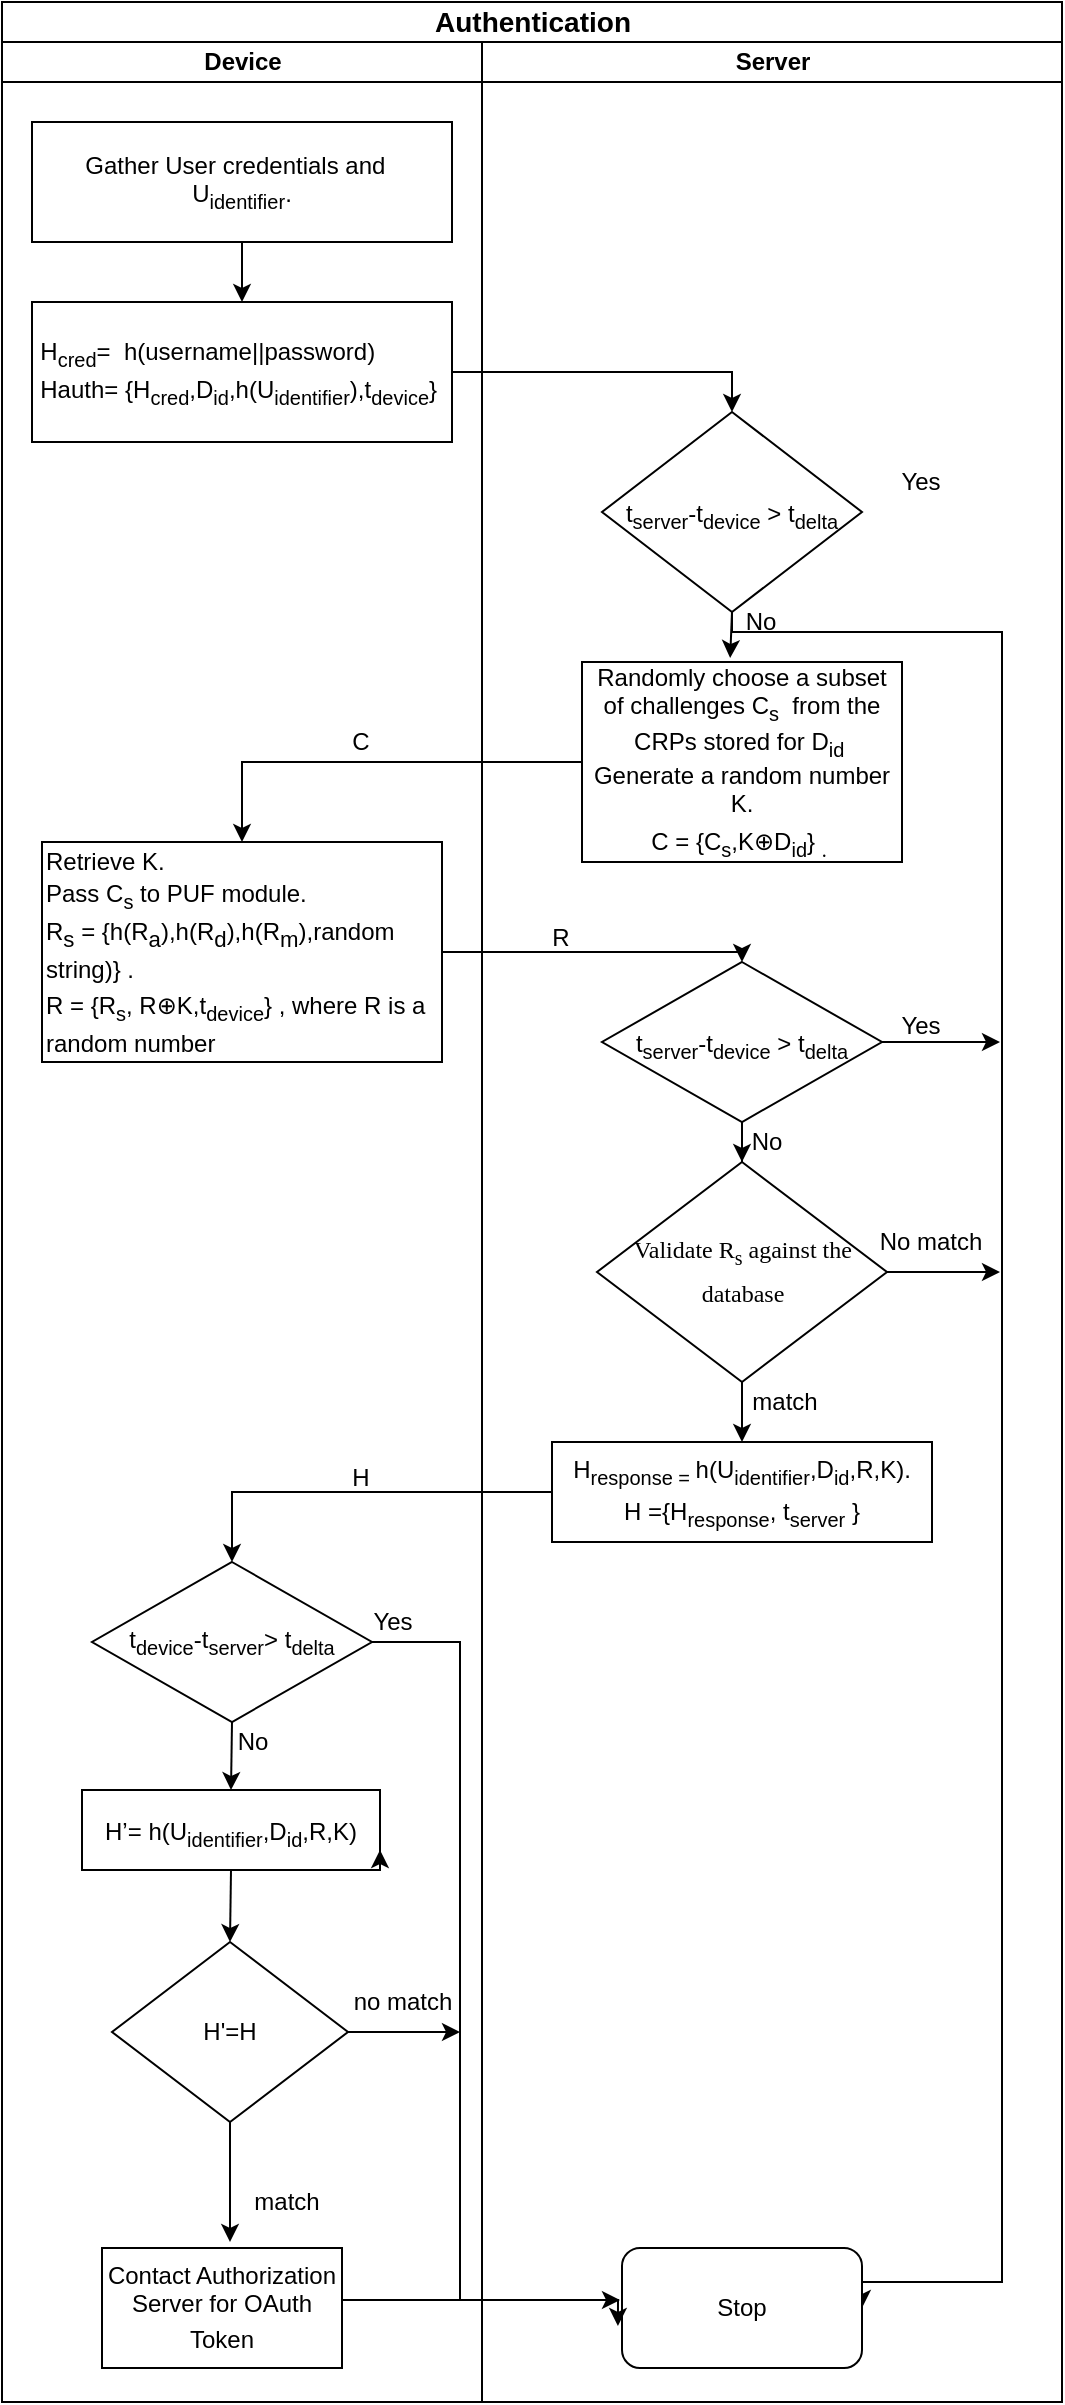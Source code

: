 <mxfile version="14.3.0" type="github">
  <diagram name="Page-1" id="74e2e168-ea6b-b213-b513-2b3c1d86103e">
    <mxGraphModel dx="1186" dy="747" grid="1" gridSize="10" guides="1" tooltips="1" connect="1" arrows="1" fold="1" page="1" pageScale="1" pageWidth="1100" pageHeight="850" background="#ffffff" math="0" shadow="0">
      <root>
        <mxCell id="0" />
        <mxCell id="1" parent="0" />
        <mxCell id="77e6c97f196da883-1" value="&lt;font face=&quot;Helvetica&quot; style=&quot;font-size: 14px&quot;&gt;Authentication&lt;/font&gt;" style="swimlane;html=1;childLayout=stackLayout;startSize=20;rounded=0;shadow=0;labelBackgroundColor=none;strokeWidth=1;fontFamily=Verdana;fontSize=8;align=center;" parent="1" vertex="1">
          <mxGeometry x="401" y="40" width="530" height="1200" as="geometry" />
        </mxCell>
        <mxCell id="77e6c97f196da883-26" style="edgeStyle=orthogonalEdgeStyle;rounded=1;html=1;labelBackgroundColor=none;startArrow=none;startFill=0;startSize=5;endArrow=classicThin;endFill=1;endSize=5;jettySize=auto;orthogonalLoop=1;strokeWidth=1;fontFamily=Verdana;fontSize=8" parent="77e6c97f196da883-1" target="77e6c97f196da883-11" edge="1">
          <mxGeometry relative="1" as="geometry">
            <mxPoint x="120" y="115" as="sourcePoint" />
          </mxGeometry>
        </mxCell>
        <mxCell id="77e6c97f196da883-27" style="edgeStyle=orthogonalEdgeStyle;rounded=1;html=1;labelBackgroundColor=none;startArrow=none;startFill=0;startSize=5;endArrow=classicThin;endFill=1;endSize=5;jettySize=auto;orthogonalLoop=1;strokeWidth=1;fontFamily=Verdana;fontSize=8" parent="77e6c97f196da883-1" source="77e6c97f196da883-11" edge="1">
          <mxGeometry relative="1" as="geometry">
            <Array as="points">
              <mxPoint x="240" y="155" />
              <mxPoint x="70" y="155" />
            </Array>
            <mxPoint x="70" y="175" as="targetPoint" />
          </mxGeometry>
        </mxCell>
        <mxCell id="77e6c97f196da883-33" style="edgeStyle=orthogonalEdgeStyle;rounded=1;html=1;labelBackgroundColor=none;startArrow=none;startFill=0;startSize=5;endArrow=classicThin;endFill=1;endSize=5;jettySize=auto;orthogonalLoop=1;strokeWidth=1;fontFamily=Verdana;fontSize=8" parent="77e6c97f196da883-1" target="77e6c97f196da883-15" edge="1">
          <mxGeometry relative="1" as="geometry">
            <mxPoint x="335" y="20" as="sourcePoint" />
          </mxGeometry>
        </mxCell>
        <mxCell id="77e6c97f196da883-39" style="edgeStyle=orthogonalEdgeStyle;rounded=1;html=1;labelBackgroundColor=none;startArrow=none;startFill=0;startSize=5;endArrow=classicThin;endFill=1;endSize=5;jettySize=auto;orthogonalLoop=1;strokeWidth=1;fontFamily=Verdana;fontSize=8" parent="77e6c97f196da883-1" target="77e6c97f196da883-23" edge="1">
          <mxGeometry relative="1" as="geometry">
            <mxPoint x="365" y="20" as="sourcePoint" />
          </mxGeometry>
        </mxCell>
        <mxCell id="77e6c97f196da883-40" style="edgeStyle=orthogonalEdgeStyle;rounded=1;html=1;labelBackgroundColor=none;startArrow=none;startFill=0;startSize=5;endArrow=classicThin;endFill=1;endSize=5;jettySize=auto;orthogonalLoop=1;strokeWidth=1;fontFamily=Verdana;fontSize=8" parent="77e6c97f196da883-1" target="77e6c97f196da883-24" edge="1">
          <mxGeometry relative="1" as="geometry">
            <mxPoint x="395" y="20" as="sourcePoint" />
          </mxGeometry>
        </mxCell>
        <mxCell id="107ba76e4e335f99-1" style="edgeStyle=orthogonalEdgeStyle;rounded=1;html=1;labelBackgroundColor=none;startArrow=none;startFill=0;startSize=5;endArrow=classicThin;endFill=1;endSize=5;jettySize=auto;orthogonalLoop=1;strokeWidth=1;fontFamily=Verdana;fontSize=8" parent="77e6c97f196da883-1" target="77e6c97f196da883-18" edge="1">
          <mxGeometry relative="1" as="geometry">
            <mxPoint x="365" y="20" as="sourcePoint" />
          </mxGeometry>
        </mxCell>
        <mxCell id="107ba76e4e335f99-2" style="edgeStyle=orthogonalEdgeStyle;rounded=1;html=1;labelBackgroundColor=none;startArrow=none;startFill=0;startSize=5;endArrow=classicThin;endFill=1;endSize=5;jettySize=auto;orthogonalLoop=1;strokeWidth=1;fontFamily=Verdana;fontSize=8" parent="77e6c97f196da883-1" source="77e6c97f196da883-22" edge="1">
          <mxGeometry relative="1" as="geometry">
            <Array as="points">
              <mxPoint x="660" y="610" />
              <mxPoint x="660" y="550" />
              <mxPoint x="400" y="550" />
            </Array>
            <mxPoint x="350" y="385" as="targetPoint" />
          </mxGeometry>
        </mxCell>
        <mxCell id="107ba76e4e335f99-3" style="edgeStyle=orthogonalEdgeStyle;rounded=1;html=1;labelBackgroundColor=none;startArrow=none;startFill=0;startSize=5;endArrow=classicThin;endFill=1;endSize=5;jettySize=auto;orthogonalLoop=1;strokeColor=#000000;strokeWidth=1;fontFamily=Verdana;fontSize=8;fontColor=#000000;" parent="77e6c97f196da883-1" source="77e6c97f196da883-22" edge="1">
          <mxGeometry relative="1" as="geometry">
            <mxPoint x="365" y="750" as="targetPoint" />
          </mxGeometry>
        </mxCell>
        <mxCell id="107ba76e4e335f99-6" style="edgeStyle=orthogonalEdgeStyle;rounded=1;html=1;labelBackgroundColor=none;startArrow=none;startFill=0;startSize=5;endArrow=classicThin;endFill=1;endSize=5;jettySize=auto;orthogonalLoop=1;strokeWidth=1;fontFamily=Verdana;fontSize=8" parent="77e6c97f196da883-1" target="77e6c97f196da883-19" edge="1">
          <mxGeometry relative="1" as="geometry">
            <mxPoint x="335" y="20" as="sourcePoint" />
          </mxGeometry>
        </mxCell>
        <mxCell id="77e6c97f196da883-2" value="Device" style="swimlane;html=1;startSize=20;" parent="77e6c97f196da883-1" vertex="1">
          <mxGeometry y="20" width="240" height="1180" as="geometry" />
        </mxCell>
        <mxCell id="88_dYQukVziaNtQ58kp0-21" style="edgeStyle=orthogonalEdgeStyle;rounded=0;orthogonalLoop=1;jettySize=auto;html=1;entryX=0.5;entryY=0;entryDx=0;entryDy=0;" edge="1" parent="77e6c97f196da883-2" source="88_dYQukVziaNtQ58kp0-1" target="88_dYQukVziaNtQ58kp0-2">
          <mxGeometry relative="1" as="geometry" />
        </mxCell>
        <mxCell id="88_dYQukVziaNtQ58kp0-1" value="&lt;div&gt;&lt;span style=&quot;font-size: 9pt&quot;&gt;Gather User credentials and&amp;nbsp;&amp;nbsp; U&lt;/span&gt;&lt;sub&gt;identifier&lt;/sub&gt;&lt;span style=&quot;font-size: 9pt&quot;&gt;.&lt;/span&gt;&lt;/div&gt;&lt;span style=&quot;font-size: medium&quot;&gt;&lt;/span&gt;" style="rounded=0;whiteSpace=wrap;html=1;" vertex="1" parent="77e6c97f196da883-2">
          <mxGeometry x="15" y="40" width="210" height="60" as="geometry" />
        </mxCell>
        <mxCell id="88_dYQukVziaNtQ58kp0-2" value="&lt;p class=&quot;MsoNormal&quot; align=&quot;left&quot; style=&quot;margin: 6pt 0cm ; text-align: left ; text-indent: 0cm ; font-size: 10pt&quot;&gt;&lt;span style=&quot;font-size: 9pt&quot;&gt;H&lt;sub&gt;cred&lt;/sub&gt;=&amp;nbsp; h(username||password)&lt;br&gt;Hauth= {H&lt;sub&gt;cred&lt;/sub&gt;,D&lt;sub&gt;id&lt;/sub&gt;,h(U&lt;sub&gt;identifier&lt;/sub&gt;),t&lt;sub&gt;device&lt;/sub&gt;}&amp;nbsp;&lt;/span&gt;&lt;/p&gt;" style="rounded=0;whiteSpace=wrap;html=1;" vertex="1" parent="77e6c97f196da883-2">
          <mxGeometry x="15" y="130" width="210" height="70" as="geometry" />
        </mxCell>
        <mxCell id="88_dYQukVziaNtQ58kp0-5" value="&lt;p class=&quot;MsoNormal&quot; style=&quot;margin: 0cm ; text-indent: 0cm ; font-size: 10pt&quot;&gt;&lt;span style=&quot;font-size: 9pt&quot;&gt;Retrieve K.&lt;br&gt;Pass C&lt;sub&gt;s&lt;/sub&gt; to PUF module.&lt;/span&gt;&lt;/p&gt;&lt;p class=&quot;MsoNormal&quot; style=&quot;margin: 0cm ; text-indent: 0cm ; font-size: 10pt&quot;&gt;&lt;span style=&quot;font-size: 9pt ; text-indent: 0cm&quot;&gt;R&lt;/span&gt;&lt;sub style=&quot;text-indent: 0cm&quot;&gt;s&lt;/sub&gt;&lt;span style=&quot;font-size: 9pt ; text-indent: 0cm&quot;&gt; = {h(R&lt;/span&gt;&lt;sub style=&quot;text-indent: 0cm&quot;&gt;a&lt;/sub&gt;&lt;span style=&quot;font-size: 9pt ; text-indent: 0cm&quot;&gt;),h(R&lt;/span&gt;&lt;sub style=&quot;text-indent: 0cm&quot;&gt;d&lt;/sub&gt;&lt;span style=&quot;font-size: 9pt ; text-indent: 0cm&quot;&gt;),h(R&lt;/span&gt;&lt;sub style=&quot;text-indent: 0cm&quot;&gt;m&lt;/sub&gt;&lt;span style=&quot;font-size: 9pt ; text-indent: 0cm&quot;&gt;),random string)} .&lt;/span&gt;&lt;sub style=&quot;text-indent: 0cm&quot;&gt;&amp;nbsp; &amp;nbsp; &amp;nbsp;&amp;nbsp;&lt;/sub&gt;&lt;br&gt;&lt;/p&gt;&lt;p class=&quot;MsoNormal&quot; style=&quot;margin: 0cm ; text-indent: 0cm ; font-size: 10pt&quot;&gt;&lt;span style=&quot;font-size: 9pt&quot;&gt;R = {R&lt;sub&gt;s&lt;/sub&gt;, R&lt;/span&gt;&lt;span style=&quot;font-size: 9pt&quot;&gt;⊕&lt;/span&gt;&lt;span style=&quot;font-size: 9pt&quot;&gt;K,t&lt;sub&gt;device&lt;/sub&gt;} , where R is a random number&lt;/span&gt;&lt;/p&gt;" style="rounded=0;whiteSpace=wrap;html=1;align=left;" vertex="1" parent="77e6c97f196da883-2">
          <mxGeometry x="20" y="400" width="200" height="110" as="geometry" />
        </mxCell>
        <mxCell id="88_dYQukVziaNtQ58kp0-9" value="H&#39;=H" style="rhombus;whiteSpace=wrap;html=1;" vertex="1" parent="77e6c97f196da883-2">
          <mxGeometry x="55" y="950" width="118" height="90" as="geometry" />
        </mxCell>
        <mxCell id="88_dYQukVziaNtQ58kp0-12" value="&lt;span style=&quot;font-size: 9pt&quot;&gt;Contact Authorization Server for OAuth Token&lt;/span&gt;&lt;span style=&quot;font-size: medium&quot;&gt;&lt;/span&gt;" style="rounded=0;whiteSpace=wrap;html=1;" vertex="1" parent="77e6c97f196da883-2">
          <mxGeometry x="50" y="1103" width="120" height="60" as="geometry" />
        </mxCell>
        <mxCell id="88_dYQukVziaNtQ58kp0-51" style="edgeStyle=orthogonalEdgeStyle;rounded=0;orthogonalLoop=1;jettySize=auto;html=1;exitX=0.5;exitY=1;exitDx=0;exitDy=0;entryX=0.5;entryY=0;entryDx=0;entryDy=0;" edge="1" parent="77e6c97f196da883-2" source="88_dYQukVziaNtQ58kp0-18" target="88_dYQukVziaNtQ58kp0-9">
          <mxGeometry relative="1" as="geometry" />
        </mxCell>
        <mxCell id="88_dYQukVziaNtQ58kp0-18" value="&lt;span style=&quot;font-size: 9pt&quot;&gt;H’= h(U&lt;sub&gt;identifier&lt;/sub&gt;,D&lt;sub&gt;id&lt;/sub&gt;,R,K)&lt;/span&gt;&lt;span style=&quot;font-size: medium&quot;&gt;&lt;/span&gt;" style="rounded=0;whiteSpace=wrap;html=1;" vertex="1" parent="77e6c97f196da883-2">
          <mxGeometry x="40" y="874" width="149" height="40" as="geometry" />
        </mxCell>
        <mxCell id="88_dYQukVziaNtQ58kp0-47" style="edgeStyle=orthogonalEdgeStyle;rounded=0;orthogonalLoop=1;jettySize=auto;html=1;exitX=0.5;exitY=1;exitDx=0;exitDy=0;entryX=0.5;entryY=0;entryDx=0;entryDy=0;" edge="1" parent="77e6c97f196da883-2" source="88_dYQukVziaNtQ58kp0-19" target="88_dYQukVziaNtQ58kp0-18">
          <mxGeometry relative="1" as="geometry" />
        </mxCell>
        <mxCell id="88_dYQukVziaNtQ58kp0-19" value="t&lt;sub&gt;device&lt;/sub&gt;-t&lt;sub&gt;server&lt;/sub&gt;&amp;gt;&amp;nbsp;t&lt;sub&gt;delta&lt;/sub&gt;" style="rhombus;whiteSpace=wrap;html=1;" vertex="1" parent="77e6c97f196da883-2">
          <mxGeometry x="45" y="760" width="140" height="80" as="geometry" />
        </mxCell>
        <mxCell id="88_dYQukVziaNtQ58kp0-46" value="Yes" style="text;html=1;align=center;verticalAlign=middle;resizable=0;points=[];autosize=1;" vertex="1" parent="77e6c97f196da883-2">
          <mxGeometry x="175" y="780" width="40" height="20" as="geometry" />
        </mxCell>
        <mxCell id="88_dYQukVziaNtQ58kp0-48" value="No" style="text;html=1;align=center;verticalAlign=middle;resizable=0;points=[];autosize=1;" vertex="1" parent="77e6c97f196da883-2">
          <mxGeometry x="110" y="840" width="30" height="20" as="geometry" />
        </mxCell>
        <mxCell id="88_dYQukVziaNtQ58kp0-49" style="edgeStyle=orthogonalEdgeStyle;rounded=0;orthogonalLoop=1;jettySize=auto;html=1;exitX=0.5;exitY=1;exitDx=0;exitDy=0;" edge="1" parent="77e6c97f196da883-2" source="88_dYQukVziaNtQ58kp0-18" target="88_dYQukVziaNtQ58kp0-18">
          <mxGeometry relative="1" as="geometry" />
        </mxCell>
        <mxCell id="88_dYQukVziaNtQ58kp0-50" style="edgeStyle=orthogonalEdgeStyle;rounded=0;orthogonalLoop=1;jettySize=auto;html=1;exitX=1;exitY=1;exitDx=0;exitDy=0;entryX=1;entryY=0.75;entryDx=0;entryDy=0;" edge="1" parent="77e6c97f196da883-2" source="88_dYQukVziaNtQ58kp0-18" target="88_dYQukVziaNtQ58kp0-18">
          <mxGeometry relative="1" as="geometry" />
        </mxCell>
        <mxCell id="88_dYQukVziaNtQ58kp0-59" value="no match" style="text;html=1;align=center;verticalAlign=middle;resizable=0;points=[];autosize=1;" vertex="1" parent="77e6c97f196da883-2">
          <mxGeometry x="170" y="970" width="60" height="20" as="geometry" />
        </mxCell>
        <mxCell id="77e6c97f196da883-3" value="Server" style="swimlane;html=1;startSize=20;" parent="77e6c97f196da883-1" vertex="1">
          <mxGeometry x="240" y="20" width="290" height="1180" as="geometry" />
        </mxCell>
        <mxCell id="88_dYQukVziaNtQ58kp0-23" style="edgeStyle=orthogonalEdgeStyle;rounded=0;orthogonalLoop=1;jettySize=auto;html=1;entryX=1;entryY=0.5;entryDx=0;entryDy=0;" edge="1" parent="77e6c97f196da883-3" source="88_dYQukVziaNtQ58kp0-3" target="88_dYQukVziaNtQ58kp0-13">
          <mxGeometry relative="1" as="geometry">
            <Array as="points">
              <mxPoint x="260" y="295" />
              <mxPoint x="260" y="1120" />
            </Array>
          </mxGeometry>
        </mxCell>
        <mxCell id="88_dYQukVziaNtQ58kp0-32" style="edgeStyle=orthogonalEdgeStyle;rounded=0;orthogonalLoop=1;jettySize=auto;html=1;exitX=0.5;exitY=1;exitDx=0;exitDy=0;entryX=0.463;entryY=-0.02;entryDx=0;entryDy=0;entryPerimeter=0;" edge="1" parent="77e6c97f196da883-3" source="88_dYQukVziaNtQ58kp0-3" target="88_dYQukVziaNtQ58kp0-4">
          <mxGeometry relative="1" as="geometry" />
        </mxCell>
        <mxCell id="88_dYQukVziaNtQ58kp0-3" value="&lt;span style=&quot;font-size: 9pt&quot;&gt;t&lt;sub&gt;server&lt;/sub&gt;-t&lt;sub&gt;device&lt;/sub&gt; &amp;gt; t&lt;sub&gt;delta&lt;/sub&gt;&lt;/span&gt;&lt;span style=&quot;font-size: medium&quot;&gt;&lt;/span&gt;" style="rhombus;whiteSpace=wrap;html=1;" vertex="1" parent="77e6c97f196da883-3">
          <mxGeometry x="60" y="185" width="130" height="100" as="geometry" />
        </mxCell>
        <mxCell id="88_dYQukVziaNtQ58kp0-4" value="&lt;span style=&quot;font-size: 9pt&quot;&gt;Randomly choose a subset of challenges C&lt;sub&gt;s&lt;/sub&gt;&amp;nbsp; from the CRPs stored for D&lt;sub&gt;id&amp;nbsp;&lt;/sub&gt;&lt;br&gt;Generate a random number K.&lt;br&gt;C = {C&lt;sub&gt;s&lt;/sub&gt;,K&lt;/span&gt;&lt;span style=&quot;font-size: 9pt&quot;&gt;⊕&lt;/span&gt;&lt;span style=&quot;font-size: 9pt&quot;&gt;D&lt;sub&gt;id&lt;/sub&gt;} &lt;sub style=&quot;font-family: &amp;#34;times&amp;#34;&quot;&gt;.&lt;/sub&gt;&lt;font face=&quot;times&quot;&gt;&amp;nbsp;&lt;/font&gt;&lt;/span&gt;&lt;span style=&quot;font-size: medium&quot;&gt;&lt;/span&gt;" style="rounded=0;whiteSpace=wrap;html=1;" vertex="1" parent="77e6c97f196da883-3">
          <mxGeometry x="50" y="310" width="160" height="100" as="geometry" />
        </mxCell>
        <mxCell id="88_dYQukVziaNtQ58kp0-38" style="edgeStyle=orthogonalEdgeStyle;rounded=0;orthogonalLoop=1;jettySize=auto;html=1;entryX=0.5;entryY=0;entryDx=0;entryDy=0;" edge="1" parent="77e6c97f196da883-3" source="88_dYQukVziaNtQ58kp0-6" target="88_dYQukVziaNtQ58kp0-7">
          <mxGeometry relative="1" as="geometry" />
        </mxCell>
        <mxCell id="88_dYQukVziaNtQ58kp0-6" value="&lt;span style=&quot;font-size: 9pt&quot;&gt;t&lt;sub&gt;server&lt;/sub&gt;-t&lt;sub&gt;device&lt;/sub&gt; &amp;gt; t&lt;sub&gt;delta&lt;/sub&gt;&lt;/span&gt;&lt;span style=&quot;font-size: medium&quot;&gt;&lt;/span&gt;" style="rhombus;whiteSpace=wrap;html=1;" vertex="1" parent="77e6c97f196da883-3">
          <mxGeometry x="60" y="460" width="140" height="80" as="geometry" />
        </mxCell>
        <mxCell id="88_dYQukVziaNtQ58kp0-40" style="edgeStyle=orthogonalEdgeStyle;rounded=0;orthogonalLoop=1;jettySize=auto;html=1;exitX=0.5;exitY=1;exitDx=0;exitDy=0;" edge="1" parent="77e6c97f196da883-3" source="88_dYQukVziaNtQ58kp0-7" target="88_dYQukVziaNtQ58kp0-8">
          <mxGeometry relative="1" as="geometry" />
        </mxCell>
        <mxCell id="88_dYQukVziaNtQ58kp0-7" value="&lt;span style=&quot;font-size: 9pt ; font-family: &amp;#34;times&amp;#34;&quot;&gt;Validate R&lt;sub&gt;s&lt;/sub&gt; against the database&lt;/span&gt;&lt;span style=&quot;font-size: medium&quot;&gt;&lt;/span&gt;" style="rhombus;whiteSpace=wrap;html=1;" vertex="1" parent="77e6c97f196da883-3">
          <mxGeometry x="57.5" y="560" width="145" height="110" as="geometry" />
        </mxCell>
        <mxCell id="88_dYQukVziaNtQ58kp0-8" value="&lt;p class=&quot;MsoNormal&quot; align=&quot;left&quot; style=&quot;margin: 0cm ; text-align: left ; text-indent: 0cm ; font-size: 10pt&quot;&gt;&lt;span style=&quot;font-size: 9pt&quot;&gt;H&lt;sub&gt;response = &lt;/sub&gt;h(U&lt;sub&gt;identifier&lt;/sub&gt;,D&lt;sub&gt;id&lt;/sub&gt;,R,K).&lt;/span&gt;&lt;/p&gt;&lt;span style=&quot;font-size: 9pt&quot;&gt;H ={H&lt;sub&gt;response&lt;/sub&gt;, t&lt;sub&gt;server&lt;/sub&gt; }&lt;/span&gt;&lt;span style=&quot;font-size: medium&quot;&gt;&lt;/span&gt;" style="rounded=0;whiteSpace=wrap;html=1;" vertex="1" parent="77e6c97f196da883-3">
          <mxGeometry x="35" y="700" width="190" height="50" as="geometry" />
        </mxCell>
        <mxCell id="88_dYQukVziaNtQ58kp0-13" value="Stop" style="rounded=1;whiteSpace=wrap;html=1;" vertex="1" parent="77e6c97f196da883-3">
          <mxGeometry x="70" y="1103" width="120" height="60" as="geometry" />
        </mxCell>
        <mxCell id="88_dYQukVziaNtQ58kp0-41" value="match" style="text;html=1;align=center;verticalAlign=middle;resizable=0;points=[];autosize=1;" vertex="1" parent="77e6c97f196da883-3">
          <mxGeometry x="126" y="670" width="50" height="20" as="geometry" />
        </mxCell>
        <mxCell id="88_dYQukVziaNtQ58kp0-22" style="edgeStyle=orthogonalEdgeStyle;rounded=0;orthogonalLoop=1;jettySize=auto;html=1;exitX=1;exitY=0.5;exitDx=0;exitDy=0;entryX=0.5;entryY=0;entryDx=0;entryDy=0;" edge="1" parent="77e6c97f196da883-1" source="88_dYQukVziaNtQ58kp0-2" target="88_dYQukVziaNtQ58kp0-3">
          <mxGeometry relative="1" as="geometry" />
        </mxCell>
        <mxCell id="88_dYQukVziaNtQ58kp0-34" style="edgeStyle=orthogonalEdgeStyle;rounded=0;orthogonalLoop=1;jettySize=auto;html=1;entryX=0.5;entryY=0;entryDx=0;entryDy=0;" edge="1" parent="77e6c97f196da883-1" source="88_dYQukVziaNtQ58kp0-4" target="88_dYQukVziaNtQ58kp0-5">
          <mxGeometry relative="1" as="geometry" />
        </mxCell>
        <mxCell id="88_dYQukVziaNtQ58kp0-36" style="edgeStyle=orthogonalEdgeStyle;rounded=0;orthogonalLoop=1;jettySize=auto;html=1;entryX=0.5;entryY=0;entryDx=0;entryDy=0;" edge="1" parent="77e6c97f196da883-1" source="88_dYQukVziaNtQ58kp0-5" target="88_dYQukVziaNtQ58kp0-6">
          <mxGeometry relative="1" as="geometry">
            <Array as="points">
              <mxPoint x="370" y="475" />
            </Array>
          </mxGeometry>
        </mxCell>
        <mxCell id="88_dYQukVziaNtQ58kp0-42" style="edgeStyle=orthogonalEdgeStyle;rounded=0;orthogonalLoop=1;jettySize=auto;html=1;entryX=0.5;entryY=0;entryDx=0;entryDy=0;" edge="1" parent="77e6c97f196da883-1" source="88_dYQukVziaNtQ58kp0-8" target="88_dYQukVziaNtQ58kp0-19">
          <mxGeometry relative="1" as="geometry" />
        </mxCell>
        <mxCell id="88_dYQukVziaNtQ58kp0-45" style="edgeStyle=orthogonalEdgeStyle;rounded=0;orthogonalLoop=1;jettySize=auto;html=1;entryX=-0.017;entryY=0.65;entryDx=0;entryDy=0;entryPerimeter=0;" edge="1" parent="77e6c97f196da883-1" source="88_dYQukVziaNtQ58kp0-19" target="88_dYQukVziaNtQ58kp0-13">
          <mxGeometry relative="1" as="geometry">
            <Array as="points">
              <mxPoint x="229" y="820" />
              <mxPoint x="229" y="1149" />
              <mxPoint x="308" y="1149" />
            </Array>
          </mxGeometry>
        </mxCell>
        <mxCell id="88_dYQukVziaNtQ58kp0-24" style="edgeStyle=orthogonalEdgeStyle;rounded=0;orthogonalLoop=1;jettySize=auto;html=1;" edge="1" parent="1" source="88_dYQukVziaNtQ58kp0-6">
          <mxGeometry relative="1" as="geometry">
            <mxPoint x="900" y="560" as="targetPoint" />
          </mxGeometry>
        </mxCell>
        <mxCell id="88_dYQukVziaNtQ58kp0-26" style="edgeStyle=orthogonalEdgeStyle;rounded=0;orthogonalLoop=1;jettySize=auto;html=1;" edge="1" parent="1" source="88_dYQukVziaNtQ58kp0-7">
          <mxGeometry relative="1" as="geometry">
            <mxPoint x="900" y="675" as="targetPoint" />
          </mxGeometry>
        </mxCell>
        <mxCell id="88_dYQukVziaNtQ58kp0-27" value="Yes" style="text;html=1;align=center;verticalAlign=middle;resizable=0;points=[];autosize=1;" vertex="1" parent="1">
          <mxGeometry x="840" y="270" width="40" height="20" as="geometry" />
        </mxCell>
        <mxCell id="88_dYQukVziaNtQ58kp0-28" value="Yes" style="text;html=1;align=center;verticalAlign=middle;resizable=0;points=[];autosize=1;" vertex="1" parent="1">
          <mxGeometry x="840" y="542" width="40" height="20" as="geometry" />
        </mxCell>
        <mxCell id="88_dYQukVziaNtQ58kp0-29" value="No match" style="text;html=1;align=center;verticalAlign=middle;resizable=0;points=[];autosize=1;" vertex="1" parent="1">
          <mxGeometry x="830" y="650" width="70" height="20" as="geometry" />
        </mxCell>
        <mxCell id="88_dYQukVziaNtQ58kp0-33" value="No" style="text;html=1;align=center;verticalAlign=middle;resizable=0;points=[];autosize=1;" vertex="1" parent="1">
          <mxGeometry x="765" y="340" width="30" height="20" as="geometry" />
        </mxCell>
        <mxCell id="88_dYQukVziaNtQ58kp0-35" value="C" style="text;html=1;align=center;verticalAlign=middle;resizable=0;points=[];autosize=1;" vertex="1" parent="1">
          <mxGeometry x="570" y="400" width="20" height="20" as="geometry" />
        </mxCell>
        <mxCell id="88_dYQukVziaNtQ58kp0-37" value="R" style="text;html=1;align=center;verticalAlign=middle;resizable=0;points=[];autosize=1;" vertex="1" parent="1">
          <mxGeometry x="670" y="498" width="20" height="20" as="geometry" />
        </mxCell>
        <mxCell id="88_dYQukVziaNtQ58kp0-39" value="No" style="text;html=1;align=center;verticalAlign=middle;resizable=0;points=[];autosize=1;" vertex="1" parent="1">
          <mxGeometry x="768" y="600" width="30" height="20" as="geometry" />
        </mxCell>
        <mxCell id="88_dYQukVziaNtQ58kp0-43" value="H" style="text;html=1;align=center;verticalAlign=middle;resizable=0;points=[];autosize=1;" vertex="1" parent="1">
          <mxGeometry x="570" y="768" width="20" height="20" as="geometry" />
        </mxCell>
        <mxCell id="88_dYQukVziaNtQ58kp0-53" value="match" style="text;html=1;align=center;verticalAlign=middle;resizable=0;points=[];autosize=1;" vertex="1" parent="1">
          <mxGeometry x="518" y="1130" width="50" height="20" as="geometry" />
        </mxCell>
        <mxCell id="88_dYQukVziaNtQ58kp0-54" style="edgeStyle=orthogonalEdgeStyle;rounded=0;orthogonalLoop=1;jettySize=auto;html=1;" edge="1" parent="1">
          <mxGeometry relative="1" as="geometry">
            <mxPoint x="710" y="1189" as="targetPoint" />
            <mxPoint x="571" y="1189" as="sourcePoint" />
          </mxGeometry>
        </mxCell>
        <mxCell id="88_dYQukVziaNtQ58kp0-60" style="edgeStyle=orthogonalEdgeStyle;rounded=0;orthogonalLoop=1;jettySize=auto;html=1;" edge="1" parent="1" source="88_dYQukVziaNtQ58kp0-9">
          <mxGeometry relative="1" as="geometry">
            <mxPoint x="515" y="1160" as="targetPoint" />
          </mxGeometry>
        </mxCell>
        <mxCell id="88_dYQukVziaNtQ58kp0-61" style="edgeStyle=orthogonalEdgeStyle;rounded=0;orthogonalLoop=1;jettySize=auto;html=1;" edge="1" parent="1" source="88_dYQukVziaNtQ58kp0-9">
          <mxGeometry relative="1" as="geometry">
            <mxPoint x="630" y="1055" as="targetPoint" />
          </mxGeometry>
        </mxCell>
      </root>
    </mxGraphModel>
  </diagram>
</mxfile>
